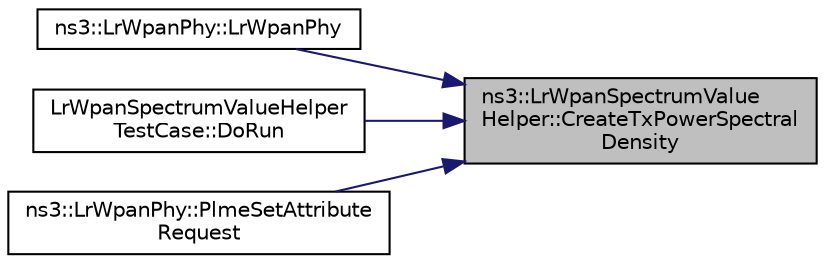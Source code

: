 digraph "ns3::LrWpanSpectrumValueHelper::CreateTxPowerSpectralDensity"
{
 // LATEX_PDF_SIZE
  edge [fontname="Helvetica",fontsize="10",labelfontname="Helvetica",labelfontsize="10"];
  node [fontname="Helvetica",fontsize="10",shape=record];
  rankdir="RL";
  Node1 [label="ns3::LrWpanSpectrumValue\lHelper::CreateTxPowerSpectral\lDensity",height=0.2,width=0.4,color="black", fillcolor="grey75", style="filled", fontcolor="black",tooltip="create spectrum value"];
  Node1 -> Node2 [dir="back",color="midnightblue",fontsize="10",style="solid",fontname="Helvetica"];
  Node2 [label="ns3::LrWpanPhy::LrWpanPhy",height=0.2,width=0.4,color="black", fillcolor="white", style="filled",URL="$classns3_1_1_lr_wpan_phy.html#a93412f30a30d144978857a5205c55b7b",tooltip="Default constructor."];
  Node1 -> Node3 [dir="back",color="midnightblue",fontsize="10",style="solid",fontname="Helvetica"];
  Node3 [label="LrWpanSpectrumValueHelper\lTestCase::DoRun",height=0.2,width=0.4,color="black", fillcolor="white", style="filled",URL="$class_lr_wpan_spectrum_value_helper_test_case.html#a363a91274d7566a516ee67fe37731c02",tooltip="Implementation to actually run this TestCase."];
  Node1 -> Node4 [dir="back",color="midnightblue",fontsize="10",style="solid",fontname="Helvetica"];
  Node4 [label="ns3::LrWpanPhy::PlmeSetAttribute\lRequest",height=0.2,width=0.4,color="black", fillcolor="white", style="filled",URL="$classns3_1_1_lr_wpan_phy.html#ab535125df10aec4ccfe0b49d970aa117",tooltip="IEEE 802.15.4-2006 section 6.2.2.9 PLME-SET.request Set attributes per definition from Table 23 in se..."];
}
